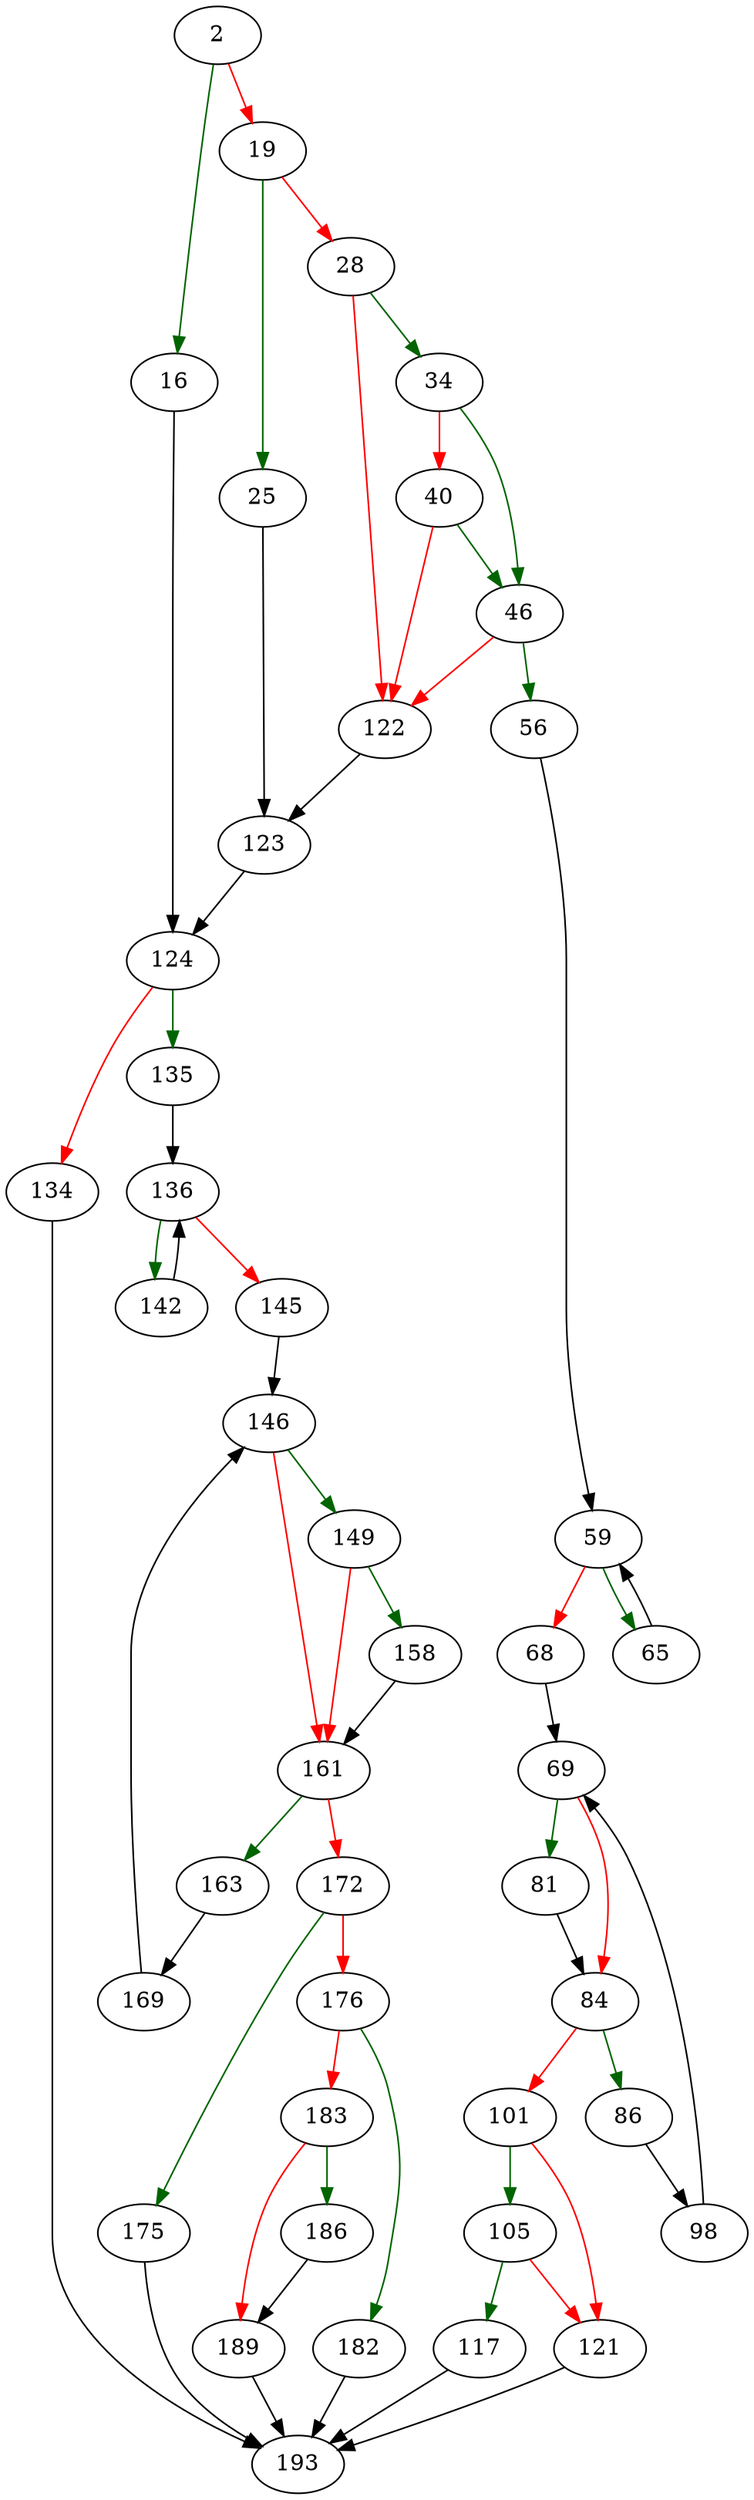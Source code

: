 strict digraph "sqlite3GetInt32" {
	// Node definitions.
	2 [entry=true];
	16;
	19;
	124;
	25;
	28;
	123;
	34;
	122;
	46;
	40;
	56;
	59;
	65;
	68;
	69;
	81;
	84;
	86;
	101;
	98;
	105;
	121;
	117;
	193;
	135;
	134;
	136;
	142;
	145;
	146;
	149;
	161;
	158;
	163;
	172;
	169;
	175;
	176;
	182;
	183;
	186;
	189;

	// Edge definitions.
	2 -> 16 [
		color=darkgreen
		cond=true
	];
	2 -> 19 [
		color=red
		cond=false
	];
	16 -> 124;
	19 -> 25 [
		color=darkgreen
		cond=true
	];
	19 -> 28 [
		color=red
		cond=false
	];
	124 -> 135 [
		color=darkgreen
		cond=true
	];
	124 -> 134 [
		color=red
		cond=false
	];
	25 -> 123;
	28 -> 34 [
		color=darkgreen
		cond=true
	];
	28 -> 122 [
		color=red
		cond=false
	];
	123 -> 124;
	34 -> 46 [
		color=darkgreen
		cond=true
	];
	34 -> 40 [
		color=red
		cond=false
	];
	122 -> 123;
	46 -> 122 [
		color=red
		cond=false
	];
	46 -> 56 [
		color=darkgreen
		cond=true
	];
	40 -> 122 [
		color=red
		cond=false
	];
	40 -> 46 [
		color=darkgreen
		cond=true
	];
	56 -> 59;
	59 -> 65 [
		color=darkgreen
		cond=true
	];
	59 -> 68 [
		color=red
		cond=false
	];
	65 -> 59;
	68 -> 69;
	69 -> 81 [
		color=darkgreen
		cond=true
	];
	69 -> 84 [
		color=red
		cond=false
	];
	81 -> 84;
	84 -> 86 [
		color=darkgreen
		cond=true
	];
	84 -> 101 [
		color=red
		cond=false
	];
	86 -> 98;
	101 -> 105 [
		color=darkgreen
		cond=true
	];
	101 -> 121 [
		color=red
		cond=false
	];
	98 -> 69;
	105 -> 121 [
		color=red
		cond=false
	];
	105 -> 117 [
		color=darkgreen
		cond=true
	];
	121 -> 193;
	117 -> 193;
	135 -> 136;
	134 -> 193;
	136 -> 142 [
		color=darkgreen
		cond=true
	];
	136 -> 145 [
		color=red
		cond=false
	];
	142 -> 136;
	145 -> 146;
	146 -> 149 [
		color=darkgreen
		cond=true
	];
	146 -> 161 [
		color=red
		cond=false
	];
	149 -> 161 [
		color=red
		cond=false
	];
	149 -> 158 [
		color=darkgreen
		cond=true
	];
	161 -> 163 [
		color=darkgreen
		cond=true
	];
	161 -> 172 [
		color=red
		cond=false
	];
	158 -> 161;
	163 -> 169;
	172 -> 175 [
		color=darkgreen
		cond=true
	];
	172 -> 176 [
		color=red
		cond=false
	];
	169 -> 146;
	175 -> 193;
	176 -> 182 [
		color=darkgreen
		cond=true
	];
	176 -> 183 [
		color=red
		cond=false
	];
	182 -> 193;
	183 -> 186 [
		color=darkgreen
		cond=true
	];
	183 -> 189 [
		color=red
		cond=false
	];
	186 -> 189;
	189 -> 193;
}